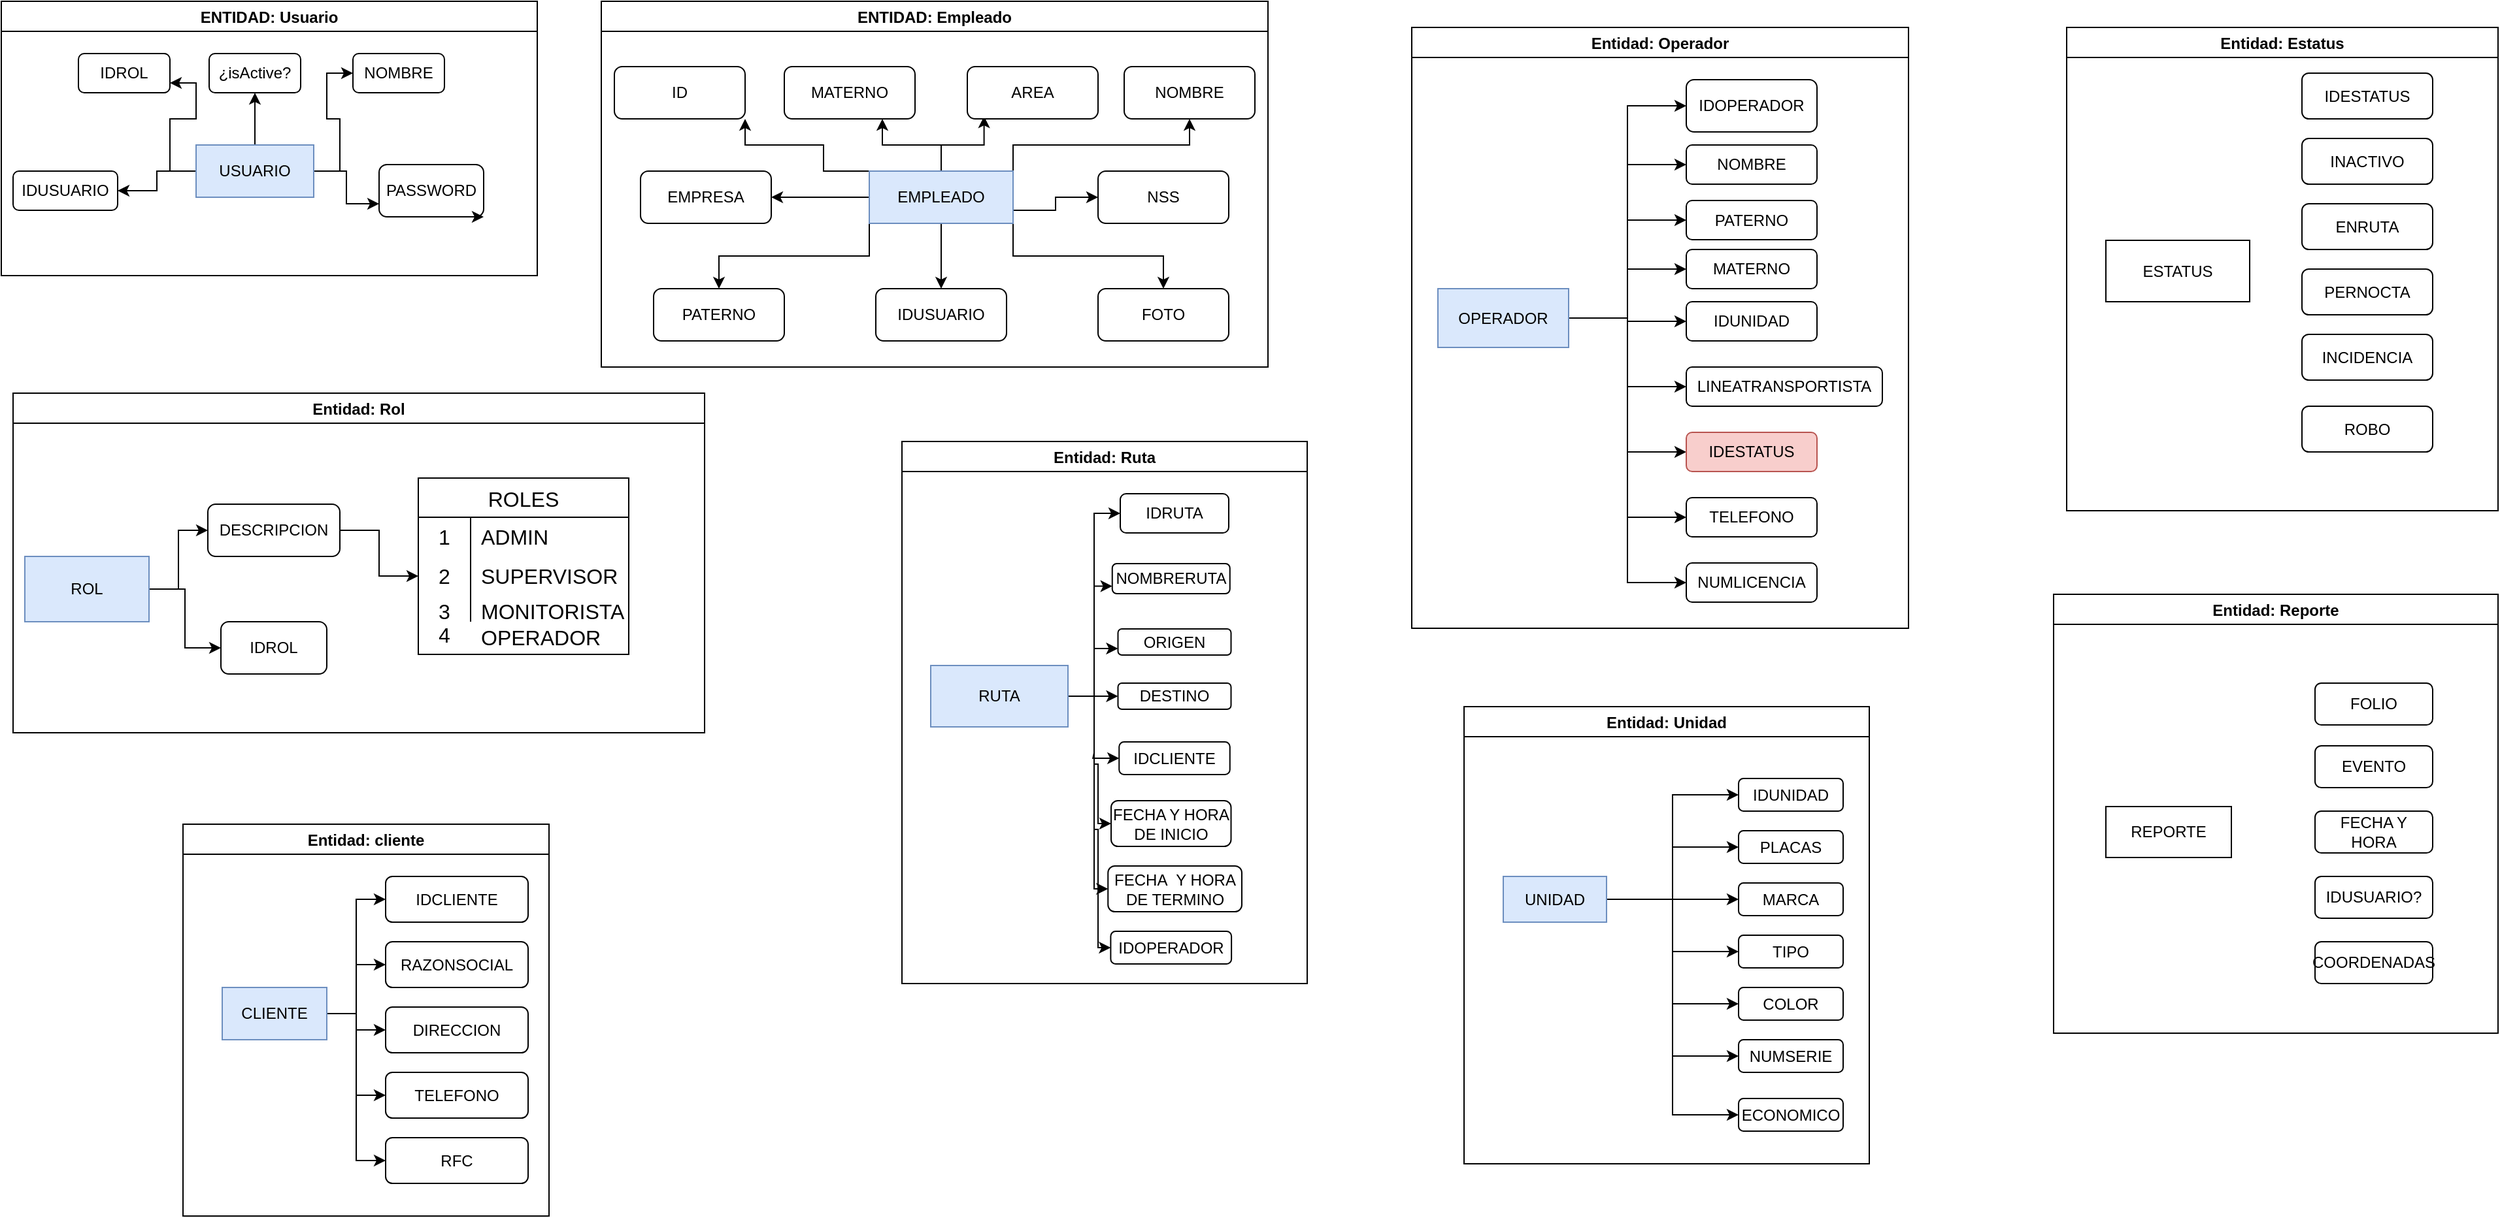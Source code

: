 <mxfile version="21.6.9" type="github">
  <diagram name="Página-1" id="aSOqLo-UNHmJbaTOi2ry">
    <mxGraphModel dx="1500" dy="774" grid="1" gridSize="10" guides="1" tooltips="1" connect="1" arrows="1" fold="1" page="1" pageScale="1" pageWidth="827" pageHeight="1169" math="0" shadow="0">
      <root>
        <mxCell id="0" />
        <mxCell id="1" parent="0" />
        <mxCell id="VHZavyiz49b1tWOFsSVS-1" style="edgeStyle=orthogonalEdgeStyle;rounded=0;orthogonalLoop=1;jettySize=auto;html=1;entryX=1;entryY=0.5;entryDx=0;entryDy=0;" edge="1" parent="1" source="VHZavyiz49b1tWOFsSVS-6" target="VHZavyiz49b1tWOFsSVS-7">
          <mxGeometry relative="1" as="geometry" />
        </mxCell>
        <mxCell id="VHZavyiz49b1tWOFsSVS-2" style="edgeStyle=orthogonalEdgeStyle;rounded=0;orthogonalLoop=1;jettySize=auto;html=1;entryX=1;entryY=0.75;entryDx=0;entryDy=0;" edge="1" parent="1" source="VHZavyiz49b1tWOFsSVS-6" target="VHZavyiz49b1tWOFsSVS-8">
          <mxGeometry relative="1" as="geometry" />
        </mxCell>
        <mxCell id="VHZavyiz49b1tWOFsSVS-3" style="edgeStyle=orthogonalEdgeStyle;rounded=0;orthogonalLoop=1;jettySize=auto;html=1;entryX=0.5;entryY=1;entryDx=0;entryDy=0;" edge="1" parent="1" source="VHZavyiz49b1tWOFsSVS-6" target="VHZavyiz49b1tWOFsSVS-9">
          <mxGeometry relative="1" as="geometry" />
        </mxCell>
        <mxCell id="VHZavyiz49b1tWOFsSVS-4" style="edgeStyle=orthogonalEdgeStyle;rounded=0;orthogonalLoop=1;jettySize=auto;html=1;entryX=0;entryY=0.5;entryDx=0;entryDy=0;" edge="1" parent="1" source="VHZavyiz49b1tWOFsSVS-6" target="VHZavyiz49b1tWOFsSVS-10">
          <mxGeometry relative="1" as="geometry" />
        </mxCell>
        <mxCell id="VHZavyiz49b1tWOFsSVS-5" style="edgeStyle=orthogonalEdgeStyle;rounded=0;orthogonalLoop=1;jettySize=auto;html=1;entryX=0;entryY=0.75;entryDx=0;entryDy=0;" edge="1" parent="1" source="VHZavyiz49b1tWOFsSVS-6" target="VHZavyiz49b1tWOFsSVS-11">
          <mxGeometry relative="1" as="geometry" />
        </mxCell>
        <mxCell id="VHZavyiz49b1tWOFsSVS-6" value="&lt;font style=&quot;vertical-align: inherit;&quot;&gt;&lt;font style=&quot;vertical-align: inherit;&quot;&gt;USUARIO&lt;/font&gt;&lt;/font&gt;" style="rounded=0;whiteSpace=wrap;html=1;fillColor=#dae8fc;strokeColor=#6c8ebf;" vertex="1" parent="1">
          <mxGeometry x="189" y="150" width="90" height="40" as="geometry" />
        </mxCell>
        <mxCell id="VHZavyiz49b1tWOFsSVS-7" value="&lt;font style=&quot;vertical-align: inherit;&quot;&gt;&lt;font style=&quot;vertical-align: inherit;&quot;&gt;&lt;font style=&quot;vertical-align: inherit;&quot;&gt;&lt;font style=&quot;vertical-align: inherit;&quot;&gt;&lt;font style=&quot;vertical-align: inherit;&quot;&gt;&lt;font style=&quot;vertical-align: inherit;&quot;&gt;IDUSUARIO&lt;/font&gt;&lt;/font&gt;&lt;/font&gt;&lt;/font&gt;&lt;/font&gt;&lt;/font&gt;" style="rounded=1;whiteSpace=wrap;html=1;" vertex="1" parent="1">
          <mxGeometry x="49" y="170" width="80" height="30" as="geometry" />
        </mxCell>
        <mxCell id="VHZavyiz49b1tWOFsSVS-8" value="&lt;font style=&quot;vertical-align: inherit;&quot;&gt;&lt;font style=&quot;vertical-align: inherit;&quot;&gt;&lt;font style=&quot;vertical-align: inherit;&quot;&gt;&lt;font style=&quot;vertical-align: inherit;&quot;&gt;&lt;font style=&quot;vertical-align: inherit;&quot;&gt;&lt;font style=&quot;vertical-align: inherit;&quot;&gt;IDROL&lt;/font&gt;&lt;/font&gt;&lt;/font&gt;&lt;/font&gt;&lt;/font&gt;&lt;/font&gt;" style="rounded=1;whiteSpace=wrap;html=1;" vertex="1" parent="1">
          <mxGeometry x="99" y="80" width="70" height="30" as="geometry" />
        </mxCell>
        <mxCell id="VHZavyiz49b1tWOFsSVS-9" value="&lt;font style=&quot;vertical-align: inherit;&quot;&gt;&lt;font style=&quot;vertical-align: inherit;&quot;&gt;&lt;font style=&quot;vertical-align: inherit;&quot;&gt;&lt;font style=&quot;vertical-align: inherit;&quot;&gt;&lt;font style=&quot;vertical-align: inherit;&quot;&gt;&lt;font style=&quot;vertical-align: inherit;&quot;&gt;¿isActive?&lt;/font&gt;&lt;/font&gt;&lt;/font&gt;&lt;/font&gt;&lt;/font&gt;&lt;/font&gt;" style="rounded=1;whiteSpace=wrap;html=1;" vertex="1" parent="1">
          <mxGeometry x="199" y="80" width="70" height="30" as="geometry" />
        </mxCell>
        <mxCell id="VHZavyiz49b1tWOFsSVS-10" value="&lt;font style=&quot;vertical-align: inherit;&quot;&gt;&lt;font style=&quot;vertical-align: inherit;&quot;&gt;&lt;font style=&quot;vertical-align: inherit;&quot;&gt;&lt;font style=&quot;vertical-align: inherit;&quot;&gt;&lt;font style=&quot;vertical-align: inherit;&quot;&gt;&lt;font style=&quot;vertical-align: inherit;&quot;&gt;&lt;font style=&quot;vertical-align: inherit;&quot;&gt;&lt;font style=&quot;vertical-align: inherit;&quot;&gt;NOMBRE&lt;/font&gt;&lt;/font&gt;&lt;/font&gt;&lt;/font&gt;&lt;/font&gt;&lt;/font&gt;&lt;/font&gt;&lt;/font&gt;" style="rounded=1;whiteSpace=wrap;html=1;" vertex="1" parent="1">
          <mxGeometry x="309" y="80" width="70" height="30" as="geometry" />
        </mxCell>
        <mxCell id="VHZavyiz49b1tWOFsSVS-11" value="&lt;font style=&quot;vertical-align: inherit;&quot;&gt;&lt;font style=&quot;vertical-align: inherit;&quot;&gt;&lt;font style=&quot;vertical-align: inherit;&quot;&gt;&lt;font style=&quot;vertical-align: inherit;&quot;&gt;&lt;font style=&quot;vertical-align: inherit;&quot;&gt;&lt;font style=&quot;vertical-align: inherit;&quot;&gt;&lt;font style=&quot;vertical-align: inherit;&quot;&gt;&lt;font style=&quot;vertical-align: inherit;&quot;&gt;PASSWORD&lt;/font&gt;&lt;/font&gt;&lt;/font&gt;&lt;/font&gt;&lt;/font&gt;&lt;/font&gt;&lt;/font&gt;&lt;/font&gt;" style="rounded=1;whiteSpace=wrap;html=1;" vertex="1" parent="1">
          <mxGeometry x="329" y="165" width="80" height="40" as="geometry" />
        </mxCell>
        <mxCell id="VHZavyiz49b1tWOFsSVS-12" style="edgeStyle=orthogonalEdgeStyle;rounded=0;orthogonalLoop=1;jettySize=auto;html=1;exitX=0.75;exitY=1;exitDx=0;exitDy=0;entryX=1;entryY=1;entryDx=0;entryDy=0;" edge="1" parent="1" source="VHZavyiz49b1tWOFsSVS-11" target="VHZavyiz49b1tWOFsSVS-11">
          <mxGeometry relative="1" as="geometry" />
        </mxCell>
        <mxCell id="VHZavyiz49b1tWOFsSVS-13" value="ENTIDAD: Usuario" style="swimlane;" vertex="1" parent="1">
          <mxGeometry x="40" y="40" width="410" height="210" as="geometry" />
        </mxCell>
        <mxCell id="VHZavyiz49b1tWOFsSVS-14" value="ENTIDAD: Empleado" style="swimlane;" vertex="1" parent="1">
          <mxGeometry x="499" y="40" width="510" height="280" as="geometry" />
        </mxCell>
        <mxCell id="VHZavyiz49b1tWOFsSVS-15" style="edgeStyle=orthogonalEdgeStyle;rounded=0;orthogonalLoop=1;jettySize=auto;html=1;exitX=0;exitY=0;exitDx=0;exitDy=0;entryX=1;entryY=1;entryDx=0;entryDy=0;" edge="1" parent="VHZavyiz49b1tWOFsSVS-14" source="VHZavyiz49b1tWOFsSVS-24" target="VHZavyiz49b1tWOFsSVS-25">
          <mxGeometry relative="1" as="geometry">
            <Array as="points">
              <mxPoint x="170" y="130" />
              <mxPoint x="170" y="110" />
              <mxPoint x="110" y="110" />
            </Array>
          </mxGeometry>
        </mxCell>
        <mxCell id="VHZavyiz49b1tWOFsSVS-16" style="edgeStyle=orthogonalEdgeStyle;rounded=0;orthogonalLoop=1;jettySize=auto;html=1;exitX=0;exitY=0.5;exitDx=0;exitDy=0;entryX=1;entryY=0.5;entryDx=0;entryDy=0;" edge="1" parent="VHZavyiz49b1tWOFsSVS-14" source="VHZavyiz49b1tWOFsSVS-24" target="VHZavyiz49b1tWOFsSVS-27">
          <mxGeometry relative="1" as="geometry" />
        </mxCell>
        <mxCell id="VHZavyiz49b1tWOFsSVS-17" style="edgeStyle=orthogonalEdgeStyle;rounded=0;orthogonalLoop=1;jettySize=auto;html=1;exitX=0;exitY=1;exitDx=0;exitDy=0;entryX=0.5;entryY=0;entryDx=0;entryDy=0;" edge="1" parent="VHZavyiz49b1tWOFsSVS-14" source="VHZavyiz49b1tWOFsSVS-24" target="VHZavyiz49b1tWOFsSVS-28">
          <mxGeometry relative="1" as="geometry" />
        </mxCell>
        <mxCell id="VHZavyiz49b1tWOFsSVS-18" style="edgeStyle=orthogonalEdgeStyle;rounded=0;orthogonalLoop=1;jettySize=auto;html=1;exitX=0.5;exitY=1;exitDx=0;exitDy=0;entryX=0.5;entryY=0;entryDx=0;entryDy=0;" edge="1" parent="VHZavyiz49b1tWOFsSVS-14" source="VHZavyiz49b1tWOFsSVS-24" target="VHZavyiz49b1tWOFsSVS-32">
          <mxGeometry relative="1" as="geometry" />
        </mxCell>
        <mxCell id="VHZavyiz49b1tWOFsSVS-19" style="edgeStyle=orthogonalEdgeStyle;rounded=0;orthogonalLoop=1;jettySize=auto;html=1;exitX=1;exitY=1;exitDx=0;exitDy=0;entryX=0.5;entryY=0;entryDx=0;entryDy=0;" edge="1" parent="VHZavyiz49b1tWOFsSVS-14" source="VHZavyiz49b1tWOFsSVS-24" target="VHZavyiz49b1tWOFsSVS-33">
          <mxGeometry relative="1" as="geometry" />
        </mxCell>
        <mxCell id="VHZavyiz49b1tWOFsSVS-20" style="edgeStyle=orthogonalEdgeStyle;rounded=0;orthogonalLoop=1;jettySize=auto;html=1;exitX=1;exitY=0.75;exitDx=0;exitDy=0;entryX=0;entryY=0.5;entryDx=0;entryDy=0;" edge="1" parent="VHZavyiz49b1tWOFsSVS-14" source="VHZavyiz49b1tWOFsSVS-24" target="VHZavyiz49b1tWOFsSVS-29">
          <mxGeometry relative="1" as="geometry" />
        </mxCell>
        <mxCell id="VHZavyiz49b1tWOFsSVS-21" style="edgeStyle=orthogonalEdgeStyle;rounded=0;orthogonalLoop=1;jettySize=auto;html=1;exitX=1;exitY=0;exitDx=0;exitDy=0;entryX=0.5;entryY=1;entryDx=0;entryDy=0;" edge="1" parent="VHZavyiz49b1tWOFsSVS-14" source="VHZavyiz49b1tWOFsSVS-24" target="VHZavyiz49b1tWOFsSVS-26">
          <mxGeometry relative="1" as="geometry" />
        </mxCell>
        <mxCell id="VHZavyiz49b1tWOFsSVS-22" style="edgeStyle=orthogonalEdgeStyle;rounded=0;orthogonalLoop=1;jettySize=auto;html=1;exitX=0.5;exitY=0;exitDx=0;exitDy=0;entryX=0.128;entryY=0.95;entryDx=0;entryDy=0;entryPerimeter=0;" edge="1" parent="VHZavyiz49b1tWOFsSVS-14" source="VHZavyiz49b1tWOFsSVS-24" target="VHZavyiz49b1tWOFsSVS-30">
          <mxGeometry relative="1" as="geometry">
            <mxPoint x="290" y="100" as="targetPoint" />
          </mxGeometry>
        </mxCell>
        <mxCell id="VHZavyiz49b1tWOFsSVS-23" style="edgeStyle=orthogonalEdgeStyle;rounded=0;orthogonalLoop=1;jettySize=auto;html=1;exitX=0.5;exitY=0;exitDx=0;exitDy=0;entryX=0.75;entryY=1;entryDx=0;entryDy=0;" edge="1" parent="VHZavyiz49b1tWOFsSVS-14" source="VHZavyiz49b1tWOFsSVS-24" target="VHZavyiz49b1tWOFsSVS-31">
          <mxGeometry relative="1" as="geometry" />
        </mxCell>
        <mxCell id="VHZavyiz49b1tWOFsSVS-24" value="&lt;font style=&quot;vertical-align: inherit;&quot;&gt;&lt;font style=&quot;vertical-align: inherit;&quot;&gt;&lt;font style=&quot;vertical-align: inherit;&quot;&gt;&lt;font style=&quot;vertical-align: inherit;&quot;&gt;EMPLEADO&lt;/font&gt;&lt;/font&gt;&lt;/font&gt;&lt;/font&gt;" style="rounded=0;whiteSpace=wrap;html=1;fillColor=#dae8fc;strokeColor=#6c8ebf;" vertex="1" parent="VHZavyiz49b1tWOFsSVS-14">
          <mxGeometry x="205" y="130" width="110" height="40" as="geometry" />
        </mxCell>
        <mxCell id="VHZavyiz49b1tWOFsSVS-25" value="&lt;font style=&quot;vertical-align: inherit;&quot;&gt;&lt;font style=&quot;vertical-align: inherit;&quot;&gt;&lt;font style=&quot;vertical-align: inherit;&quot;&gt;&lt;font style=&quot;vertical-align: inherit;&quot;&gt;ID&lt;/font&gt;&lt;/font&gt;&lt;/font&gt;&lt;/font&gt;" style="rounded=1;whiteSpace=wrap;html=1;" vertex="1" parent="VHZavyiz49b1tWOFsSVS-14">
          <mxGeometry x="10" y="50" width="100" height="40" as="geometry" />
        </mxCell>
        <mxCell id="VHZavyiz49b1tWOFsSVS-26" value="&lt;font style=&quot;vertical-align: inherit;&quot;&gt;&lt;font style=&quot;vertical-align: inherit;&quot;&gt;&lt;font style=&quot;vertical-align: inherit;&quot;&gt;&lt;font style=&quot;vertical-align: inherit;&quot;&gt;&lt;font style=&quot;vertical-align: inherit;&quot;&gt;&lt;font style=&quot;vertical-align: inherit;&quot;&gt;NOMBRE&lt;/font&gt;&lt;/font&gt;&lt;/font&gt;&lt;/font&gt;&lt;/font&gt;&lt;/font&gt;" style="rounded=1;whiteSpace=wrap;html=1;" vertex="1" parent="VHZavyiz49b1tWOFsSVS-14">
          <mxGeometry x="400" y="50" width="100" height="40" as="geometry" />
        </mxCell>
        <mxCell id="VHZavyiz49b1tWOFsSVS-27" value="&lt;font style=&quot;vertical-align: inherit;&quot;&gt;&lt;font style=&quot;vertical-align: inherit;&quot;&gt;&lt;font style=&quot;vertical-align: inherit;&quot;&gt;&lt;font style=&quot;vertical-align: inherit;&quot;&gt;&lt;font style=&quot;vertical-align: inherit;&quot;&gt;&lt;font style=&quot;vertical-align: inherit;&quot;&gt;&lt;font style=&quot;vertical-align: inherit;&quot;&gt;&lt;font style=&quot;vertical-align: inherit;&quot;&gt;&lt;font style=&quot;vertical-align: inherit;&quot;&gt;&lt;font style=&quot;vertical-align: inherit;&quot;&gt;EMPRESA&lt;/font&gt;&lt;/font&gt;&lt;/font&gt;&lt;/font&gt;&lt;/font&gt;&lt;/font&gt;&lt;/font&gt;&lt;/font&gt;&lt;/font&gt;&lt;/font&gt;" style="rounded=1;whiteSpace=wrap;html=1;" vertex="1" parent="VHZavyiz49b1tWOFsSVS-14">
          <mxGeometry x="30" y="130" width="100" height="40" as="geometry" />
        </mxCell>
        <mxCell id="VHZavyiz49b1tWOFsSVS-28" value="&lt;font style=&quot;vertical-align: inherit;&quot;&gt;&lt;font style=&quot;vertical-align: inherit;&quot;&gt;&lt;font style=&quot;vertical-align: inherit;&quot;&gt;&lt;font style=&quot;vertical-align: inherit;&quot;&gt;&lt;font style=&quot;vertical-align: inherit;&quot;&gt;&lt;font style=&quot;vertical-align: inherit;&quot;&gt;&lt;font style=&quot;vertical-align: inherit;&quot;&gt;&lt;font style=&quot;vertical-align: inherit;&quot;&gt;PATERNO&lt;/font&gt;&lt;/font&gt;&lt;/font&gt;&lt;/font&gt;&lt;/font&gt;&lt;/font&gt;&lt;/font&gt;&lt;/font&gt;" style="rounded=1;whiteSpace=wrap;html=1;" vertex="1" parent="VHZavyiz49b1tWOFsSVS-14">
          <mxGeometry x="40" y="220" width="100" height="40" as="geometry" />
        </mxCell>
        <mxCell id="VHZavyiz49b1tWOFsSVS-29" value="&lt;font style=&quot;vertical-align: inherit;&quot;&gt;&lt;font style=&quot;vertical-align: inherit;&quot;&gt;&lt;font style=&quot;vertical-align: inherit;&quot;&gt;&lt;font style=&quot;vertical-align: inherit;&quot;&gt;&lt;font style=&quot;vertical-align: inherit;&quot;&gt;&lt;font style=&quot;vertical-align: inherit;&quot;&gt;&lt;font style=&quot;vertical-align: inherit;&quot;&gt;&lt;font style=&quot;vertical-align: inherit;&quot;&gt;&lt;font style=&quot;vertical-align: inherit;&quot;&gt;&lt;font style=&quot;vertical-align: inherit;&quot;&gt;NSS&lt;/font&gt;&lt;/font&gt;&lt;/font&gt;&lt;/font&gt;&lt;/font&gt;&lt;/font&gt;&lt;/font&gt;&lt;/font&gt;&lt;/font&gt;&lt;/font&gt;" style="rounded=1;whiteSpace=wrap;html=1;" vertex="1" parent="VHZavyiz49b1tWOFsSVS-14">
          <mxGeometry x="380" y="130" width="100" height="40" as="geometry" />
        </mxCell>
        <mxCell id="VHZavyiz49b1tWOFsSVS-30" value="&lt;font style=&quot;vertical-align: inherit;&quot;&gt;&lt;font style=&quot;vertical-align: inherit;&quot;&gt;&lt;font style=&quot;vertical-align: inherit;&quot;&gt;&lt;font style=&quot;vertical-align: inherit;&quot;&gt;&lt;font style=&quot;vertical-align: inherit;&quot;&gt;&lt;font style=&quot;vertical-align: inherit;&quot;&gt;&lt;font style=&quot;vertical-align: inherit;&quot;&gt;&lt;font style=&quot;vertical-align: inherit;&quot;&gt;&lt;font style=&quot;vertical-align: inherit;&quot;&gt;&lt;font style=&quot;vertical-align: inherit;&quot;&gt;AREA&lt;/font&gt;&lt;/font&gt;&lt;/font&gt;&lt;/font&gt;&lt;/font&gt;&lt;/font&gt;&lt;/font&gt;&lt;/font&gt;&lt;/font&gt;&lt;/font&gt;" style="rounded=1;whiteSpace=wrap;html=1;" vertex="1" parent="VHZavyiz49b1tWOFsSVS-14">
          <mxGeometry x="280" y="50" width="100" height="40" as="geometry" />
        </mxCell>
        <mxCell id="VHZavyiz49b1tWOFsSVS-31" value="&lt;font style=&quot;vertical-align: inherit;&quot;&gt;&lt;font style=&quot;vertical-align: inherit;&quot;&gt;&lt;font style=&quot;vertical-align: inherit;&quot;&gt;&lt;font style=&quot;vertical-align: inherit;&quot;&gt;&lt;font style=&quot;vertical-align: inherit;&quot;&gt;&lt;font style=&quot;vertical-align: inherit;&quot;&gt;&lt;font style=&quot;vertical-align: inherit;&quot;&gt;&lt;font style=&quot;vertical-align: inherit;&quot;&gt;MATERNO&lt;/font&gt;&lt;/font&gt;&lt;/font&gt;&lt;/font&gt;&lt;/font&gt;&lt;/font&gt;&lt;/font&gt;&lt;/font&gt;" style="rounded=1;whiteSpace=wrap;html=1;" vertex="1" parent="VHZavyiz49b1tWOFsSVS-14">
          <mxGeometry x="140" y="50" width="100" height="40" as="geometry" />
        </mxCell>
        <mxCell id="VHZavyiz49b1tWOFsSVS-32" value="&lt;font style=&quot;vertical-align: inherit;&quot;&gt;&lt;font style=&quot;vertical-align: inherit;&quot;&gt;&lt;font style=&quot;vertical-align: inherit;&quot;&gt;&lt;font style=&quot;vertical-align: inherit;&quot;&gt;&lt;font style=&quot;vertical-align: inherit;&quot;&gt;&lt;font style=&quot;vertical-align: inherit;&quot;&gt;&lt;font style=&quot;vertical-align: inherit;&quot;&gt;&lt;font style=&quot;vertical-align: inherit;&quot;&gt;&lt;font style=&quot;vertical-align: inherit;&quot;&gt;&lt;font style=&quot;vertical-align: inherit;&quot;&gt;IDUSUARIO&lt;/font&gt;&lt;/font&gt;&lt;/font&gt;&lt;/font&gt;&lt;/font&gt;&lt;/font&gt;&lt;/font&gt;&lt;/font&gt;&lt;/font&gt;&lt;/font&gt;" style="rounded=1;whiteSpace=wrap;html=1;" vertex="1" parent="VHZavyiz49b1tWOFsSVS-14">
          <mxGeometry x="210" y="220" width="100" height="40" as="geometry" />
        </mxCell>
        <mxCell id="VHZavyiz49b1tWOFsSVS-33" value="&lt;font style=&quot;vertical-align: inherit;&quot;&gt;&lt;font style=&quot;vertical-align: inherit;&quot;&gt;&lt;font style=&quot;vertical-align: inherit;&quot;&gt;&lt;font style=&quot;vertical-align: inherit;&quot;&gt;&lt;font style=&quot;vertical-align: inherit;&quot;&gt;&lt;font style=&quot;vertical-align: inherit;&quot;&gt;&lt;font style=&quot;vertical-align: inherit;&quot;&gt;&lt;font style=&quot;vertical-align: inherit;&quot;&gt;&lt;font style=&quot;vertical-align: inherit;&quot;&gt;&lt;font style=&quot;vertical-align: inherit;&quot;&gt;FOTO&lt;/font&gt;&lt;/font&gt;&lt;/font&gt;&lt;/font&gt;&lt;/font&gt;&lt;/font&gt;&lt;/font&gt;&lt;/font&gt;&lt;/font&gt;&lt;/font&gt;" style="rounded=1;whiteSpace=wrap;html=1;" vertex="1" parent="VHZavyiz49b1tWOFsSVS-14">
          <mxGeometry x="380" y="220" width="100" height="40" as="geometry" />
        </mxCell>
        <mxCell id="VHZavyiz49b1tWOFsSVS-34" value="Entidad: Rol" style="swimlane;" vertex="1" parent="1">
          <mxGeometry x="49" y="340" width="529" height="260" as="geometry" />
        </mxCell>
        <mxCell id="VHZavyiz49b1tWOFsSVS-35" style="edgeStyle=orthogonalEdgeStyle;rounded=0;orthogonalLoop=1;jettySize=auto;html=1;exitX=1;exitY=0.5;exitDx=0;exitDy=0;entryX=0;entryY=0.5;entryDx=0;entryDy=0;" edge="1" parent="VHZavyiz49b1tWOFsSVS-34" source="VHZavyiz49b1tWOFsSVS-37" target="VHZavyiz49b1tWOFsSVS-40">
          <mxGeometry relative="1" as="geometry" />
        </mxCell>
        <mxCell id="VHZavyiz49b1tWOFsSVS-36" style="edgeStyle=orthogonalEdgeStyle;rounded=0;orthogonalLoop=1;jettySize=auto;html=1;exitX=1;exitY=0.5;exitDx=0;exitDy=0;entryX=0;entryY=0.5;entryDx=0;entryDy=0;" edge="1" parent="VHZavyiz49b1tWOFsSVS-34" source="VHZavyiz49b1tWOFsSVS-37" target="VHZavyiz49b1tWOFsSVS-38">
          <mxGeometry relative="1" as="geometry" />
        </mxCell>
        <mxCell id="VHZavyiz49b1tWOFsSVS-37" value="&lt;font style=&quot;vertical-align: inherit;&quot;&gt;&lt;font style=&quot;vertical-align: inherit;&quot;&gt;ROL&lt;/font&gt;&lt;/font&gt;" style="rounded=0;whiteSpace=wrap;html=1;fillColor=#dae8fc;strokeColor=#6c8ebf;" vertex="1" parent="VHZavyiz49b1tWOFsSVS-34">
          <mxGeometry x="9" y="125" width="95" height="50" as="geometry" />
        </mxCell>
        <mxCell id="VHZavyiz49b1tWOFsSVS-38" value="&lt;font style=&quot;vertical-align: inherit;&quot;&gt;&lt;font style=&quot;vertical-align: inherit;&quot;&gt;IDROL&lt;/font&gt;&lt;/font&gt;" style="rounded=1;whiteSpace=wrap;html=1;" vertex="1" parent="VHZavyiz49b1tWOFsSVS-34">
          <mxGeometry x="159" y="175" width="81" height="40" as="geometry" />
        </mxCell>
        <mxCell id="VHZavyiz49b1tWOFsSVS-39" style="edgeStyle=orthogonalEdgeStyle;rounded=0;orthogonalLoop=1;jettySize=auto;html=1;exitX=1;exitY=0.5;exitDx=0;exitDy=0;entryX=0;entryY=0.5;entryDx=0;entryDy=0;" edge="1" parent="VHZavyiz49b1tWOFsSVS-34" source="VHZavyiz49b1tWOFsSVS-40" target="VHZavyiz49b1tWOFsSVS-45">
          <mxGeometry relative="1" as="geometry" />
        </mxCell>
        <mxCell id="VHZavyiz49b1tWOFsSVS-40" value="&lt;font style=&quot;vertical-align: inherit;&quot;&gt;&lt;font style=&quot;vertical-align: inherit;&quot;&gt;&lt;font style=&quot;vertical-align: inherit;&quot;&gt;&lt;font style=&quot;vertical-align: inherit;&quot;&gt;DESCRIPCION&lt;/font&gt;&lt;/font&gt;&lt;/font&gt;&lt;/font&gt;" style="rounded=1;whiteSpace=wrap;html=1;" vertex="1" parent="VHZavyiz49b1tWOFsSVS-34">
          <mxGeometry x="149" y="85" width="101" height="40" as="geometry" />
        </mxCell>
        <mxCell id="VHZavyiz49b1tWOFsSVS-41" value="ROLES" style="shape=table;startSize=30;container=1;collapsible=0;childLayout=tableLayout;fixedRows=1;rowLines=0;fontStyle=0;strokeColor=default;fontSize=16;" vertex="1" parent="VHZavyiz49b1tWOFsSVS-34">
          <mxGeometry x="310" y="65" width="161" height="135" as="geometry" />
        </mxCell>
        <mxCell id="VHZavyiz49b1tWOFsSVS-42" value="" style="shape=tableRow;horizontal=0;startSize=0;swimlaneHead=0;swimlaneBody=0;top=0;left=0;bottom=0;right=0;collapsible=0;dropTarget=0;fillColor=none;points=[[0,0.5],[1,0.5]];portConstraint=eastwest;strokeColor=inherit;fontSize=16;" vertex="1" parent="VHZavyiz49b1tWOFsSVS-41">
          <mxGeometry y="30" width="161" height="30" as="geometry" />
        </mxCell>
        <mxCell id="VHZavyiz49b1tWOFsSVS-43" value="1" style="shape=partialRectangle;html=1;whiteSpace=wrap;connectable=0;fillColor=none;top=0;left=0;bottom=0;right=0;overflow=hidden;pointerEvents=1;strokeColor=inherit;fontSize=16;" vertex="1" parent="VHZavyiz49b1tWOFsSVS-42">
          <mxGeometry width="40" height="30" as="geometry">
            <mxRectangle width="40" height="30" as="alternateBounds" />
          </mxGeometry>
        </mxCell>
        <mxCell id="VHZavyiz49b1tWOFsSVS-44" value="&lt;font style=&quot;vertical-align: inherit;&quot;&gt;&lt;font style=&quot;vertical-align: inherit;&quot;&gt;ADMIN&lt;/font&gt;&lt;/font&gt;" style="shape=partialRectangle;html=1;whiteSpace=wrap;connectable=0;fillColor=none;top=0;left=0;bottom=0;right=0;align=left;spacingLeft=6;overflow=hidden;strokeColor=inherit;fontSize=16;" vertex="1" parent="VHZavyiz49b1tWOFsSVS-42">
          <mxGeometry x="40" width="121" height="30" as="geometry">
            <mxRectangle width="121" height="30" as="alternateBounds" />
          </mxGeometry>
        </mxCell>
        <mxCell id="VHZavyiz49b1tWOFsSVS-45" value="" style="shape=tableRow;horizontal=0;startSize=0;swimlaneHead=0;swimlaneBody=0;top=0;left=0;bottom=0;right=0;collapsible=0;dropTarget=0;fillColor=none;points=[[0,0.5],[1,0.5]];portConstraint=eastwest;strokeColor=inherit;fontSize=16;" vertex="1" parent="VHZavyiz49b1tWOFsSVS-41">
          <mxGeometry y="60" width="161" height="30" as="geometry" />
        </mxCell>
        <mxCell id="VHZavyiz49b1tWOFsSVS-46" value="2" style="shape=partialRectangle;html=1;whiteSpace=wrap;connectable=0;fillColor=none;top=0;left=0;bottom=0;right=0;overflow=hidden;strokeColor=inherit;fontSize=16;" vertex="1" parent="VHZavyiz49b1tWOFsSVS-45">
          <mxGeometry width="40" height="30" as="geometry">
            <mxRectangle width="40" height="30" as="alternateBounds" />
          </mxGeometry>
        </mxCell>
        <mxCell id="VHZavyiz49b1tWOFsSVS-47" value="&lt;font style=&quot;vertical-align: inherit;&quot;&gt;&lt;font style=&quot;vertical-align: inherit;&quot;&gt;SUPERVISOR&lt;/font&gt;&lt;/font&gt;" style="shape=partialRectangle;html=1;whiteSpace=wrap;connectable=0;fillColor=none;top=0;left=0;bottom=0;right=0;align=left;spacingLeft=6;overflow=hidden;strokeColor=inherit;fontSize=16;" vertex="1" parent="VHZavyiz49b1tWOFsSVS-45">
          <mxGeometry x="40" width="121" height="30" as="geometry">
            <mxRectangle width="121" height="30" as="alternateBounds" />
          </mxGeometry>
        </mxCell>
        <mxCell id="VHZavyiz49b1tWOFsSVS-48" value="" style="shape=tableRow;horizontal=0;startSize=0;swimlaneHead=0;swimlaneBody=0;top=0;left=0;bottom=0;right=0;collapsible=0;dropTarget=0;fillColor=none;points=[[0,0.5],[1,0.5]];portConstraint=eastwest;strokeColor=inherit;fontSize=16;" vertex="1" parent="VHZavyiz49b1tWOFsSVS-41">
          <mxGeometry y="90" width="161" height="20" as="geometry" />
        </mxCell>
        <mxCell id="VHZavyiz49b1tWOFsSVS-49" value="3" style="shape=partialRectangle;html=1;whiteSpace=wrap;connectable=0;fillColor=none;top=0;left=0;bottom=0;right=0;overflow=hidden;strokeColor=inherit;fontSize=16;" vertex="1" parent="VHZavyiz49b1tWOFsSVS-48">
          <mxGeometry width="40" height="20" as="geometry">
            <mxRectangle width="40" height="20" as="alternateBounds" />
          </mxGeometry>
        </mxCell>
        <mxCell id="VHZavyiz49b1tWOFsSVS-50" value="&lt;font style=&quot;vertical-align: inherit;&quot;&gt;&lt;font style=&quot;vertical-align: inherit;&quot;&gt;MONITORISTA&lt;/font&gt;&lt;/font&gt;" style="shape=partialRectangle;html=1;whiteSpace=wrap;connectable=0;fillColor=none;top=0;left=0;bottom=0;right=0;align=left;spacingLeft=6;overflow=hidden;strokeColor=inherit;fontSize=16;" vertex="1" parent="VHZavyiz49b1tWOFsSVS-48">
          <mxGeometry x="40" width="121" height="20" as="geometry">
            <mxRectangle width="121" height="20" as="alternateBounds" />
          </mxGeometry>
        </mxCell>
        <mxCell id="VHZavyiz49b1tWOFsSVS-51" value="&lt;font style=&quot;vertical-align: inherit;&quot;&gt;&lt;font style=&quot;vertical-align: inherit;&quot;&gt;4&lt;/font&gt;&lt;/font&gt;" style="shape=partialRectangle;html=1;whiteSpace=wrap;connectable=0;fillColor=none;top=0;left=0;bottom=0;right=0;overflow=hidden;strokeColor=inherit;fontSize=16;" vertex="1" parent="VHZavyiz49b1tWOFsSVS-34">
          <mxGeometry x="310" y="170" width="40" height="30" as="geometry">
            <mxRectangle width="40" height="30" as="alternateBounds" />
          </mxGeometry>
        </mxCell>
        <mxCell id="VHZavyiz49b1tWOFsSVS-52" value="&lt;font style=&quot;vertical-align: inherit;&quot;&gt;&lt;font style=&quot;vertical-align: inherit;&quot;&gt;&lt;font style=&quot;vertical-align: inherit;&quot;&gt;&lt;font style=&quot;vertical-align: inherit;&quot;&gt;OPERADOR&lt;/font&gt;&lt;/font&gt;&lt;/font&gt;&lt;/font&gt;" style="shape=partialRectangle;html=1;whiteSpace=wrap;connectable=0;fillColor=none;top=0;left=0;bottom=0;right=0;align=left;spacingLeft=6;overflow=hidden;strokeColor=inherit;fontSize=16;" vertex="1" parent="VHZavyiz49b1tWOFsSVS-34">
          <mxGeometry x="350" y="175" width="121" height="20" as="geometry">
            <mxRectangle width="121" height="20" as="alternateBounds" />
          </mxGeometry>
        </mxCell>
        <mxCell id="VHZavyiz49b1tWOFsSVS-53" value="Entidad: Ruta" style="swimlane;" vertex="1" parent="1">
          <mxGeometry x="729" y="377" width="310" height="415" as="geometry" />
        </mxCell>
        <mxCell id="VHZavyiz49b1tWOFsSVS-54" style="edgeStyle=orthogonalEdgeStyle;rounded=0;orthogonalLoop=1;jettySize=auto;html=1;exitX=1;exitY=0.5;exitDx=0;exitDy=0;entryX=0;entryY=0.5;entryDx=0;entryDy=0;" edge="1" parent="VHZavyiz49b1tWOFsSVS-53" source="VHZavyiz49b1tWOFsSVS-62" target="VHZavyiz49b1tWOFsSVS-65">
          <mxGeometry relative="1" as="geometry" />
        </mxCell>
        <mxCell id="VHZavyiz49b1tWOFsSVS-55" style="edgeStyle=orthogonalEdgeStyle;rounded=0;orthogonalLoop=1;jettySize=auto;html=1;exitX=1;exitY=0.5;exitDx=0;exitDy=0;entryX=0;entryY=0.5;entryDx=0;entryDy=0;" edge="1" parent="VHZavyiz49b1tWOFsSVS-53" source="VHZavyiz49b1tWOFsSVS-62" target="VHZavyiz49b1tWOFsSVS-64">
          <mxGeometry relative="1" as="geometry" />
        </mxCell>
        <mxCell id="VHZavyiz49b1tWOFsSVS-56" style="edgeStyle=orthogonalEdgeStyle;rounded=0;orthogonalLoop=1;jettySize=auto;html=1;exitX=1;exitY=0.5;exitDx=0;exitDy=0;entryX=0;entryY=0.5;entryDx=0;entryDy=0;" edge="1" parent="VHZavyiz49b1tWOFsSVS-53" source="VHZavyiz49b1tWOFsSVS-62" target="VHZavyiz49b1tWOFsSVS-66">
          <mxGeometry relative="1" as="geometry" />
        </mxCell>
        <mxCell id="VHZavyiz49b1tWOFsSVS-57" style="edgeStyle=orthogonalEdgeStyle;rounded=0;orthogonalLoop=1;jettySize=auto;html=1;exitX=1;exitY=0.5;exitDx=0;exitDy=0;entryX=0;entryY=0.75;entryDx=0;entryDy=0;" edge="1" parent="VHZavyiz49b1tWOFsSVS-53" source="VHZavyiz49b1tWOFsSVS-62" target="VHZavyiz49b1tWOFsSVS-67">
          <mxGeometry relative="1" as="geometry">
            <Array as="points">
              <mxPoint x="147" y="195" />
              <mxPoint x="147" y="111" />
            </Array>
          </mxGeometry>
        </mxCell>
        <mxCell id="VHZavyiz49b1tWOFsSVS-58" style="edgeStyle=orthogonalEdgeStyle;rounded=0;orthogonalLoop=1;jettySize=auto;html=1;exitX=1;exitY=0.5;exitDx=0;exitDy=0;entryX=0;entryY=0.75;entryDx=0;entryDy=0;" edge="1" parent="VHZavyiz49b1tWOFsSVS-53" source="VHZavyiz49b1tWOFsSVS-62" target="VHZavyiz49b1tWOFsSVS-63">
          <mxGeometry relative="1" as="geometry" />
        </mxCell>
        <mxCell id="VHZavyiz49b1tWOFsSVS-59" style="edgeStyle=orthogonalEdgeStyle;rounded=0;orthogonalLoop=1;jettySize=auto;html=1;exitX=1;exitY=0.5;exitDx=0;exitDy=0;entryX=0;entryY=0.5;entryDx=0;entryDy=0;" edge="1" parent="VHZavyiz49b1tWOFsSVS-53" source="VHZavyiz49b1tWOFsSVS-62" target="VHZavyiz49b1tWOFsSVS-68">
          <mxGeometry relative="1" as="geometry">
            <Array as="points">
              <mxPoint x="147" y="195" />
              <mxPoint x="147" y="247" />
              <mxPoint x="150" y="247" />
              <mxPoint x="150" y="292" />
            </Array>
          </mxGeometry>
        </mxCell>
        <mxCell id="VHZavyiz49b1tWOFsSVS-60" style="edgeStyle=orthogonalEdgeStyle;rounded=0;orthogonalLoop=1;jettySize=auto;html=1;exitX=1;exitY=0.5;exitDx=0;exitDy=0;entryX=0;entryY=0.5;entryDx=0;entryDy=0;" edge="1" parent="VHZavyiz49b1tWOFsSVS-53" source="VHZavyiz49b1tWOFsSVS-62" target="VHZavyiz49b1tWOFsSVS-69">
          <mxGeometry relative="1" as="geometry">
            <Array as="points">
              <mxPoint x="147" y="195" />
              <mxPoint x="147" y="342" />
            </Array>
          </mxGeometry>
        </mxCell>
        <mxCell id="VHZavyiz49b1tWOFsSVS-61" style="edgeStyle=orthogonalEdgeStyle;rounded=0;orthogonalLoop=1;jettySize=auto;html=1;exitX=1;exitY=0.5;exitDx=0;exitDy=0;entryX=0;entryY=0.5;entryDx=0;entryDy=0;" edge="1" parent="VHZavyiz49b1tWOFsSVS-53" source="VHZavyiz49b1tWOFsSVS-62" target="VHZavyiz49b1tWOFsSVS-70">
          <mxGeometry relative="1" as="geometry">
            <Array as="points">
              <mxPoint x="147" y="195" />
              <mxPoint x="147" y="297" />
              <mxPoint x="150" y="297" />
              <mxPoint x="150" y="388" />
            </Array>
          </mxGeometry>
        </mxCell>
        <mxCell id="VHZavyiz49b1tWOFsSVS-62" value="RUTA" style="rounded=0;whiteSpace=wrap;html=1;fillColor=#dae8fc;strokeColor=#6c8ebf;" vertex="1" parent="VHZavyiz49b1tWOFsSVS-53">
          <mxGeometry x="22" y="171.5" width="105" height="47" as="geometry" />
        </mxCell>
        <mxCell id="VHZavyiz49b1tWOFsSVS-63" value="ORIGEN" style="rounded=1;whiteSpace=wrap;html=1;" vertex="1" parent="VHZavyiz49b1tWOFsSVS-53">
          <mxGeometry x="165.25" y="143.5" width="86.5" height="20" as="geometry" />
        </mxCell>
        <mxCell id="VHZavyiz49b1tWOFsSVS-64" value="DESTINO" style="rounded=1;whiteSpace=wrap;html=1;" vertex="1" parent="VHZavyiz49b1tWOFsSVS-53">
          <mxGeometry x="165.25" y="185" width="86.5" height="20" as="geometry" />
        </mxCell>
        <mxCell id="VHZavyiz49b1tWOFsSVS-65" value="IDRUTA" style="rounded=1;whiteSpace=wrap;html=1;" vertex="1" parent="VHZavyiz49b1tWOFsSVS-53">
          <mxGeometry x="167" y="40" width="83" height="30" as="geometry" />
        </mxCell>
        <mxCell id="VHZavyiz49b1tWOFsSVS-66" value="IDCLIENTE" style="rounded=1;whiteSpace=wrap;html=1;" vertex="1" parent="VHZavyiz49b1tWOFsSVS-53">
          <mxGeometry x="166.13" y="230" width="84.75" height="25" as="geometry" />
        </mxCell>
        <mxCell id="VHZavyiz49b1tWOFsSVS-67" value="NOMBRERUTA" style="rounded=1;whiteSpace=wrap;html=1;" vertex="1" parent="VHZavyiz49b1tWOFsSVS-53">
          <mxGeometry x="160.88" y="93.5" width="90" height="23" as="geometry" />
        </mxCell>
        <mxCell id="VHZavyiz49b1tWOFsSVS-68" value="FECHA Y HORA DE INICIO" style="rounded=1;whiteSpace=wrap;html=1;" vertex="1" parent="VHZavyiz49b1tWOFsSVS-53">
          <mxGeometry x="160" y="275" width="91.75" height="35" as="geometry" />
        </mxCell>
        <mxCell id="VHZavyiz49b1tWOFsSVS-69" value="FECHA&amp;nbsp; Y HORA DE TERMINO" style="rounded=1;whiteSpace=wrap;html=1;" vertex="1" parent="VHZavyiz49b1tWOFsSVS-53">
          <mxGeometry x="157.63" y="325" width="102.37" height="35" as="geometry" />
        </mxCell>
        <mxCell id="VHZavyiz49b1tWOFsSVS-70" value="IDOPERADOR" style="rounded=1;whiteSpace=wrap;html=1;" vertex="1" parent="VHZavyiz49b1tWOFsSVS-53">
          <mxGeometry x="159.69" y="375" width="92.37" height="25" as="geometry" />
        </mxCell>
        <mxCell id="VHZavyiz49b1tWOFsSVS-71" value="Entidad: Operador" style="swimlane;" vertex="1" parent="1">
          <mxGeometry x="1119" y="60" width="380" height="460" as="geometry" />
        </mxCell>
        <mxCell id="VHZavyiz49b1tWOFsSVS-72" style="edgeStyle=orthogonalEdgeStyle;rounded=0;orthogonalLoop=1;jettySize=auto;html=1;exitX=1;exitY=0.5;exitDx=0;exitDy=0;entryX=0;entryY=0.5;entryDx=0;entryDy=0;" edge="1" parent="VHZavyiz49b1tWOFsSVS-71" source="VHZavyiz49b1tWOFsSVS-81" target="VHZavyiz49b1tWOFsSVS-82">
          <mxGeometry relative="1" as="geometry" />
        </mxCell>
        <mxCell id="VHZavyiz49b1tWOFsSVS-73" style="edgeStyle=orthogonalEdgeStyle;rounded=0;orthogonalLoop=1;jettySize=auto;html=1;exitX=1;exitY=0.5;exitDx=0;exitDy=0;entryX=0;entryY=0.5;entryDx=0;entryDy=0;" edge="1" parent="VHZavyiz49b1tWOFsSVS-71" source="VHZavyiz49b1tWOFsSVS-81" target="VHZavyiz49b1tWOFsSVS-83">
          <mxGeometry relative="1" as="geometry" />
        </mxCell>
        <mxCell id="VHZavyiz49b1tWOFsSVS-74" style="edgeStyle=orthogonalEdgeStyle;rounded=0;orthogonalLoop=1;jettySize=auto;html=1;exitX=1;exitY=0.5;exitDx=0;exitDy=0;entryX=0;entryY=0.5;entryDx=0;entryDy=0;" edge="1" parent="VHZavyiz49b1tWOFsSVS-71" source="VHZavyiz49b1tWOFsSVS-81" target="VHZavyiz49b1tWOFsSVS-85">
          <mxGeometry relative="1" as="geometry" />
        </mxCell>
        <mxCell id="VHZavyiz49b1tWOFsSVS-75" style="edgeStyle=orthogonalEdgeStyle;rounded=0;orthogonalLoop=1;jettySize=auto;html=1;exitX=1;exitY=0.5;exitDx=0;exitDy=0;entryX=0;entryY=0.5;entryDx=0;entryDy=0;" edge="1" parent="VHZavyiz49b1tWOFsSVS-71" source="VHZavyiz49b1tWOFsSVS-81" target="VHZavyiz49b1tWOFsSVS-84">
          <mxGeometry relative="1" as="geometry" />
        </mxCell>
        <mxCell id="VHZavyiz49b1tWOFsSVS-76" style="edgeStyle=orthogonalEdgeStyle;rounded=0;orthogonalLoop=1;jettySize=auto;html=1;exitX=1;exitY=0.5;exitDx=0;exitDy=0;entryX=0;entryY=0.5;entryDx=0;entryDy=0;" edge="1" parent="VHZavyiz49b1tWOFsSVS-71" source="VHZavyiz49b1tWOFsSVS-81" target="VHZavyiz49b1tWOFsSVS-86">
          <mxGeometry relative="1" as="geometry" />
        </mxCell>
        <mxCell id="VHZavyiz49b1tWOFsSVS-77" style="edgeStyle=orthogonalEdgeStyle;rounded=0;orthogonalLoop=1;jettySize=auto;html=1;exitX=1;exitY=0.5;exitDx=0;exitDy=0;entryX=0;entryY=0.5;entryDx=0;entryDy=0;" edge="1" parent="VHZavyiz49b1tWOFsSVS-71" source="VHZavyiz49b1tWOFsSVS-81" target="VHZavyiz49b1tWOFsSVS-87">
          <mxGeometry relative="1" as="geometry" />
        </mxCell>
        <mxCell id="VHZavyiz49b1tWOFsSVS-78" style="edgeStyle=orthogonalEdgeStyle;rounded=0;orthogonalLoop=1;jettySize=auto;html=1;exitX=1;exitY=0.5;exitDx=0;exitDy=0;entryX=0;entryY=0.5;entryDx=0;entryDy=0;" edge="1" parent="VHZavyiz49b1tWOFsSVS-71" source="VHZavyiz49b1tWOFsSVS-81" target="VHZavyiz49b1tWOFsSVS-89">
          <mxGeometry relative="1" as="geometry" />
        </mxCell>
        <mxCell id="VHZavyiz49b1tWOFsSVS-79" style="edgeStyle=orthogonalEdgeStyle;rounded=0;orthogonalLoop=1;jettySize=auto;html=1;exitX=1;exitY=0.5;exitDx=0;exitDy=0;entryX=0;entryY=0.5;entryDx=0;entryDy=0;" edge="1" parent="VHZavyiz49b1tWOFsSVS-71" source="VHZavyiz49b1tWOFsSVS-81" target="VHZavyiz49b1tWOFsSVS-91">
          <mxGeometry relative="1" as="geometry" />
        </mxCell>
        <mxCell id="VHZavyiz49b1tWOFsSVS-80" style="edgeStyle=orthogonalEdgeStyle;rounded=0;orthogonalLoop=1;jettySize=auto;html=1;exitX=1;exitY=0.5;exitDx=0;exitDy=0;entryX=0;entryY=0.5;entryDx=0;entryDy=0;" edge="1" parent="VHZavyiz49b1tWOFsSVS-71" source="VHZavyiz49b1tWOFsSVS-81" target="VHZavyiz49b1tWOFsSVS-90">
          <mxGeometry relative="1" as="geometry" />
        </mxCell>
        <mxCell id="VHZavyiz49b1tWOFsSVS-81" value="OPERADOR" style="rounded=0;whiteSpace=wrap;html=1;fillColor=#dae8fc;strokeColor=#6c8ebf;" vertex="1" parent="VHZavyiz49b1tWOFsSVS-71">
          <mxGeometry x="20" y="200" width="100" height="45" as="geometry" />
        </mxCell>
        <mxCell id="VHZavyiz49b1tWOFsSVS-82" value="IDOPERADOR" style="rounded=1;whiteSpace=wrap;html=1;" vertex="1" parent="VHZavyiz49b1tWOFsSVS-71">
          <mxGeometry x="210" y="40" width="100" height="40" as="geometry" />
        </mxCell>
        <mxCell id="VHZavyiz49b1tWOFsSVS-83" value="NOMBRE" style="rounded=1;whiteSpace=wrap;html=1;" vertex="1" parent="VHZavyiz49b1tWOFsSVS-71">
          <mxGeometry x="210" y="90" width="100" height="30" as="geometry" />
        </mxCell>
        <mxCell id="VHZavyiz49b1tWOFsSVS-84" value="MATERNO" style="rounded=1;whiteSpace=wrap;html=1;" vertex="1" parent="VHZavyiz49b1tWOFsSVS-71">
          <mxGeometry x="210" y="170" width="100" height="30" as="geometry" />
        </mxCell>
        <mxCell id="VHZavyiz49b1tWOFsSVS-85" value="PATERNO" style="rounded=1;whiteSpace=wrap;html=1;" vertex="1" parent="VHZavyiz49b1tWOFsSVS-71">
          <mxGeometry x="210" y="132.5" width="100" height="30" as="geometry" />
        </mxCell>
        <mxCell id="VHZavyiz49b1tWOFsSVS-86" value="IDUNIDAD" style="rounded=1;whiteSpace=wrap;html=1;" vertex="1" parent="VHZavyiz49b1tWOFsSVS-71">
          <mxGeometry x="210" y="210" width="100" height="30" as="geometry" />
        </mxCell>
        <mxCell id="VHZavyiz49b1tWOFsSVS-87" value="LINEATRANSPORTISTA" style="rounded=1;whiteSpace=wrap;html=1;" vertex="1" parent="VHZavyiz49b1tWOFsSVS-71">
          <mxGeometry x="210" y="260" width="150" height="30" as="geometry" />
        </mxCell>
        <mxCell id="VHZavyiz49b1tWOFsSVS-88" style="edgeStyle=orthogonalEdgeStyle;rounded=0;orthogonalLoop=1;jettySize=auto;html=1;exitX=0.25;exitY=0;exitDx=0;exitDy=0;" edge="1" parent="VHZavyiz49b1tWOFsSVS-71" source="VHZavyiz49b1tWOFsSVS-89">
          <mxGeometry relative="1" as="geometry">
            <mxPoint x="235.333" y="310" as="targetPoint" />
          </mxGeometry>
        </mxCell>
        <mxCell id="VHZavyiz49b1tWOFsSVS-89" value="IDESTATUS" style="rounded=1;whiteSpace=wrap;html=1;fillColor=#f8cecc;strokeColor=#b85450;" vertex="1" parent="VHZavyiz49b1tWOFsSVS-71">
          <mxGeometry x="210" y="310" width="100" height="30" as="geometry" />
        </mxCell>
        <mxCell id="VHZavyiz49b1tWOFsSVS-90" value="NUMLICENCIA" style="rounded=1;whiteSpace=wrap;html=1;" vertex="1" parent="VHZavyiz49b1tWOFsSVS-71">
          <mxGeometry x="210" y="410" width="100" height="30" as="geometry" />
        </mxCell>
        <mxCell id="VHZavyiz49b1tWOFsSVS-91" value="TELEFONO" style="rounded=1;whiteSpace=wrap;html=1;" vertex="1" parent="VHZavyiz49b1tWOFsSVS-71">
          <mxGeometry x="210" y="360" width="100" height="30" as="geometry" />
        </mxCell>
        <mxCell id="VHZavyiz49b1tWOFsSVS-92" value="Entidad: Unidad" style="swimlane;" vertex="1" parent="1">
          <mxGeometry x="1159" y="580" width="310" height="350" as="geometry" />
        </mxCell>
        <mxCell id="VHZavyiz49b1tWOFsSVS-93" style="edgeStyle=orthogonalEdgeStyle;rounded=0;orthogonalLoop=1;jettySize=auto;html=1;exitX=1;exitY=0.5;exitDx=0;exitDy=0;entryX=0;entryY=0.5;entryDx=0;entryDy=0;" edge="1" parent="VHZavyiz49b1tWOFsSVS-92" source="VHZavyiz49b1tWOFsSVS-99" target="VHZavyiz49b1tWOFsSVS-100">
          <mxGeometry relative="1" as="geometry" />
        </mxCell>
        <mxCell id="VHZavyiz49b1tWOFsSVS-94" style="edgeStyle=orthogonalEdgeStyle;rounded=0;orthogonalLoop=1;jettySize=auto;html=1;exitX=1;exitY=0.5;exitDx=0;exitDy=0;entryX=0;entryY=0.5;entryDx=0;entryDy=0;" edge="1" parent="VHZavyiz49b1tWOFsSVS-92" source="VHZavyiz49b1tWOFsSVS-99" target="VHZavyiz49b1tWOFsSVS-101">
          <mxGeometry relative="1" as="geometry" />
        </mxCell>
        <mxCell id="VHZavyiz49b1tWOFsSVS-95" style="edgeStyle=orthogonalEdgeStyle;rounded=0;orthogonalLoop=1;jettySize=auto;html=1;exitX=1;exitY=0.5;exitDx=0;exitDy=0;entryX=0;entryY=0.5;entryDx=0;entryDy=0;" edge="1" parent="VHZavyiz49b1tWOFsSVS-92" source="VHZavyiz49b1tWOFsSVS-99" target="VHZavyiz49b1tWOFsSVS-102">
          <mxGeometry relative="1" as="geometry" />
        </mxCell>
        <mxCell id="VHZavyiz49b1tWOFsSVS-96" style="edgeStyle=orthogonalEdgeStyle;rounded=0;orthogonalLoop=1;jettySize=auto;html=1;exitX=1;exitY=0.5;exitDx=0;exitDy=0;entryX=0;entryY=0.5;entryDx=0;entryDy=0;" edge="1" parent="VHZavyiz49b1tWOFsSVS-92" source="VHZavyiz49b1tWOFsSVS-99" target="VHZavyiz49b1tWOFsSVS-103">
          <mxGeometry relative="1" as="geometry" />
        </mxCell>
        <mxCell id="VHZavyiz49b1tWOFsSVS-97" style="edgeStyle=orthogonalEdgeStyle;rounded=0;orthogonalLoop=1;jettySize=auto;html=1;exitX=1;exitY=0.5;exitDx=0;exitDy=0;entryX=0;entryY=0.5;entryDx=0;entryDy=0;" edge="1" parent="VHZavyiz49b1tWOFsSVS-92" source="VHZavyiz49b1tWOFsSVS-99" target="VHZavyiz49b1tWOFsSVS-104">
          <mxGeometry relative="1" as="geometry" />
        </mxCell>
        <mxCell id="VHZavyiz49b1tWOFsSVS-98" style="edgeStyle=orthogonalEdgeStyle;rounded=0;orthogonalLoop=1;jettySize=auto;html=1;exitX=1;exitY=0.5;exitDx=0;exitDy=0;entryX=0;entryY=0.5;entryDx=0;entryDy=0;" edge="1" parent="VHZavyiz49b1tWOFsSVS-92" source="VHZavyiz49b1tWOFsSVS-99" target="VHZavyiz49b1tWOFsSVS-105">
          <mxGeometry relative="1" as="geometry" />
        </mxCell>
        <mxCell id="VHZavyiz49b1tWOFsSVS-117" style="edgeStyle=orthogonalEdgeStyle;rounded=0;orthogonalLoop=1;jettySize=auto;html=1;exitX=1;exitY=0.5;exitDx=0;exitDy=0;entryX=0;entryY=0.5;entryDx=0;entryDy=0;" edge="1" parent="VHZavyiz49b1tWOFsSVS-92" source="VHZavyiz49b1tWOFsSVS-99" target="VHZavyiz49b1tWOFsSVS-116">
          <mxGeometry relative="1" as="geometry" />
        </mxCell>
        <mxCell id="VHZavyiz49b1tWOFsSVS-99" value="UNIDAD" style="rounded=0;whiteSpace=wrap;html=1;fillColor=#dae8fc;strokeColor=#6c8ebf;" vertex="1" parent="VHZavyiz49b1tWOFsSVS-92">
          <mxGeometry x="30" y="130" width="79" height="35" as="geometry" />
        </mxCell>
        <mxCell id="VHZavyiz49b1tWOFsSVS-100" value="IDUNIDAD" style="rounded=1;whiteSpace=wrap;html=1;" vertex="1" parent="VHZavyiz49b1tWOFsSVS-92">
          <mxGeometry x="210" y="55" width="80" height="25" as="geometry" />
        </mxCell>
        <mxCell id="VHZavyiz49b1tWOFsSVS-101" value="PLACAS" style="rounded=1;whiteSpace=wrap;html=1;" vertex="1" parent="VHZavyiz49b1tWOFsSVS-92">
          <mxGeometry x="210" y="95" width="80" height="25" as="geometry" />
        </mxCell>
        <mxCell id="VHZavyiz49b1tWOFsSVS-102" value="MARCA" style="rounded=1;whiteSpace=wrap;html=1;" vertex="1" parent="VHZavyiz49b1tWOFsSVS-92">
          <mxGeometry x="210" y="135" width="80" height="25" as="geometry" />
        </mxCell>
        <mxCell id="VHZavyiz49b1tWOFsSVS-103" value="TIPO" style="rounded=1;whiteSpace=wrap;html=1;" vertex="1" parent="VHZavyiz49b1tWOFsSVS-92">
          <mxGeometry x="210" y="175" width="80" height="25" as="geometry" />
        </mxCell>
        <mxCell id="VHZavyiz49b1tWOFsSVS-104" value="COLOR" style="rounded=1;whiteSpace=wrap;html=1;" vertex="1" parent="VHZavyiz49b1tWOFsSVS-92">
          <mxGeometry x="210" y="215" width="80" height="25" as="geometry" />
        </mxCell>
        <mxCell id="VHZavyiz49b1tWOFsSVS-105" value="NUMSERIE" style="rounded=1;whiteSpace=wrap;html=1;" vertex="1" parent="VHZavyiz49b1tWOFsSVS-92">
          <mxGeometry x="210" y="255" width="80" height="25" as="geometry" />
        </mxCell>
        <mxCell id="VHZavyiz49b1tWOFsSVS-116" value="&lt;font style=&quot;vertical-align: inherit;&quot;&gt;&lt;font style=&quot;vertical-align: inherit;&quot;&gt;ECONOMICO&lt;/font&gt;&lt;/font&gt;" style="rounded=1;whiteSpace=wrap;html=1;" vertex="1" parent="VHZavyiz49b1tWOFsSVS-92">
          <mxGeometry x="210" y="300" width="80" height="25" as="geometry" />
        </mxCell>
        <mxCell id="VHZavyiz49b1tWOFsSVS-106" value="Entidad: cliente" style="swimlane;" vertex="1" parent="1">
          <mxGeometry x="179" y="670" width="280" height="300" as="geometry" />
        </mxCell>
        <mxCell id="VHZavyiz49b1tWOFsSVS-107" style="edgeStyle=orthogonalEdgeStyle;rounded=0;orthogonalLoop=1;jettySize=auto;html=1;exitX=1;exitY=0.5;exitDx=0;exitDy=0;entryX=0;entryY=0.5;entryDx=0;entryDy=0;" edge="1" parent="VHZavyiz49b1tWOFsSVS-106" source="VHZavyiz49b1tWOFsSVS-111" target="VHZavyiz49b1tWOFsSVS-112">
          <mxGeometry relative="1" as="geometry" />
        </mxCell>
        <mxCell id="VHZavyiz49b1tWOFsSVS-108" style="edgeStyle=orthogonalEdgeStyle;rounded=0;orthogonalLoop=1;jettySize=auto;html=1;exitX=1;exitY=0.5;exitDx=0;exitDy=0;" edge="1" parent="VHZavyiz49b1tWOFsSVS-106" source="VHZavyiz49b1tWOFsSVS-111" target="VHZavyiz49b1tWOFsSVS-113">
          <mxGeometry relative="1" as="geometry" />
        </mxCell>
        <mxCell id="VHZavyiz49b1tWOFsSVS-109" style="edgeStyle=orthogonalEdgeStyle;rounded=0;orthogonalLoop=1;jettySize=auto;html=1;exitX=1;exitY=0.5;exitDx=0;exitDy=0;entryX=0;entryY=0.5;entryDx=0;entryDy=0;" edge="1" parent="VHZavyiz49b1tWOFsSVS-106" source="VHZavyiz49b1tWOFsSVS-111" target="VHZavyiz49b1tWOFsSVS-114">
          <mxGeometry relative="1" as="geometry" />
        </mxCell>
        <mxCell id="VHZavyiz49b1tWOFsSVS-110" style="edgeStyle=orthogonalEdgeStyle;rounded=0;orthogonalLoop=1;jettySize=auto;html=1;exitX=1;exitY=0.5;exitDx=0;exitDy=0;entryX=0;entryY=0.5;entryDx=0;entryDy=0;" edge="1" parent="VHZavyiz49b1tWOFsSVS-106" source="VHZavyiz49b1tWOFsSVS-111" target="VHZavyiz49b1tWOFsSVS-115">
          <mxGeometry relative="1" as="geometry" />
        </mxCell>
        <mxCell id="VHZavyiz49b1tWOFsSVS-129" style="edgeStyle=orthogonalEdgeStyle;rounded=0;orthogonalLoop=1;jettySize=auto;html=1;exitX=1;exitY=0.5;exitDx=0;exitDy=0;entryX=0;entryY=0.5;entryDx=0;entryDy=0;" edge="1" parent="VHZavyiz49b1tWOFsSVS-106" source="VHZavyiz49b1tWOFsSVS-111" target="VHZavyiz49b1tWOFsSVS-128">
          <mxGeometry relative="1" as="geometry" />
        </mxCell>
        <mxCell id="VHZavyiz49b1tWOFsSVS-111" value="CLIENTE" style="rounded=0;whiteSpace=wrap;html=1;fillColor=#dae8fc;strokeColor=#6c8ebf;" vertex="1" parent="VHZavyiz49b1tWOFsSVS-106">
          <mxGeometry x="30" y="125" width="80" height="40" as="geometry" />
        </mxCell>
        <mxCell id="VHZavyiz49b1tWOFsSVS-112" value="IDCLIENTE" style="rounded=1;whiteSpace=wrap;html=1;" vertex="1" parent="VHZavyiz49b1tWOFsSVS-106">
          <mxGeometry x="155" y="40" width="109" height="35" as="geometry" />
        </mxCell>
        <mxCell id="VHZavyiz49b1tWOFsSVS-113" value="RAZONSOCIAL" style="rounded=1;whiteSpace=wrap;html=1;" vertex="1" parent="VHZavyiz49b1tWOFsSVS-106">
          <mxGeometry x="155" y="90" width="109" height="35" as="geometry" />
        </mxCell>
        <mxCell id="VHZavyiz49b1tWOFsSVS-114" value="DIRECCION" style="rounded=1;whiteSpace=wrap;html=1;" vertex="1" parent="VHZavyiz49b1tWOFsSVS-106">
          <mxGeometry x="155" y="140" width="109" height="35" as="geometry" />
        </mxCell>
        <mxCell id="VHZavyiz49b1tWOFsSVS-115" value="TELEFONO" style="rounded=1;whiteSpace=wrap;html=1;" vertex="1" parent="VHZavyiz49b1tWOFsSVS-106">
          <mxGeometry x="155" y="190" width="109" height="35" as="geometry" />
        </mxCell>
        <mxCell id="VHZavyiz49b1tWOFsSVS-128" value="RFC" style="rounded=1;whiteSpace=wrap;html=1;" vertex="1" parent="VHZavyiz49b1tWOFsSVS-106">
          <mxGeometry x="155" y="240" width="109" height="35" as="geometry" />
        </mxCell>
        <mxCell id="VHZavyiz49b1tWOFsSVS-119" value="Entidad: Estatus" style="swimlane;" vertex="1" parent="1">
          <mxGeometry x="1620" y="60" width="330" height="370" as="geometry" />
        </mxCell>
        <mxCell id="VHZavyiz49b1tWOFsSVS-120" value="ESTATUS" style="rounded=0;whiteSpace=wrap;html=1;" vertex="1" parent="VHZavyiz49b1tWOFsSVS-119">
          <mxGeometry x="30" y="163" width="110" height="47" as="geometry" />
        </mxCell>
        <mxCell id="VHZavyiz49b1tWOFsSVS-121" value="INACTIVO" style="rounded=1;whiteSpace=wrap;html=1;" vertex="1" parent="VHZavyiz49b1tWOFsSVS-119">
          <mxGeometry x="180" y="85" width="100" height="35" as="geometry" />
        </mxCell>
        <mxCell id="VHZavyiz49b1tWOFsSVS-122" value="ENRUTA" style="rounded=1;whiteSpace=wrap;html=1;" vertex="1" parent="VHZavyiz49b1tWOFsSVS-119">
          <mxGeometry x="180" y="135" width="100" height="35" as="geometry" />
        </mxCell>
        <mxCell id="VHZavyiz49b1tWOFsSVS-123" value="PERNOCTA" style="rounded=1;whiteSpace=wrap;html=1;" vertex="1" parent="VHZavyiz49b1tWOFsSVS-119">
          <mxGeometry x="180" y="185" width="100" height="35" as="geometry" />
        </mxCell>
        <mxCell id="VHZavyiz49b1tWOFsSVS-124" value="INCIDENCIA" style="rounded=1;whiteSpace=wrap;html=1;" vertex="1" parent="VHZavyiz49b1tWOFsSVS-119">
          <mxGeometry x="180" y="235" width="100" height="35" as="geometry" />
        </mxCell>
        <mxCell id="VHZavyiz49b1tWOFsSVS-125" value="ROBO" style="rounded=1;whiteSpace=wrap;html=1;" vertex="1" parent="VHZavyiz49b1tWOFsSVS-119">
          <mxGeometry x="180" y="290" width="100" height="35" as="geometry" />
        </mxCell>
        <mxCell id="VHZavyiz49b1tWOFsSVS-126" value="IDESTATUS" style="rounded=1;whiteSpace=wrap;html=1;" vertex="1" parent="VHZavyiz49b1tWOFsSVS-119">
          <mxGeometry x="180" y="35" width="100" height="35" as="geometry" />
        </mxCell>
        <mxCell id="VHZavyiz49b1tWOFsSVS-130" value="Entidad: Reporte" style="swimlane;" vertex="1" parent="1">
          <mxGeometry x="1610" y="494" width="340" height="336" as="geometry" />
        </mxCell>
        <mxCell id="VHZavyiz49b1tWOFsSVS-131" value="REPORTE" style="rounded=0;whiteSpace=wrap;html=1;" vertex="1" parent="VHZavyiz49b1tWOFsSVS-130">
          <mxGeometry x="40" y="162.5" width="96" height="39" as="geometry" />
        </mxCell>
        <mxCell id="VHZavyiz49b1tWOFsSVS-132" value="FOLIO" style="rounded=1;whiteSpace=wrap;html=1;" vertex="1" parent="VHZavyiz49b1tWOFsSVS-130">
          <mxGeometry x="200" y="68" width="90" height="32" as="geometry" />
        </mxCell>
        <mxCell id="VHZavyiz49b1tWOFsSVS-133" value="EVENTO" style="rounded=1;whiteSpace=wrap;html=1;" vertex="1" parent="VHZavyiz49b1tWOFsSVS-130">
          <mxGeometry x="200" y="116" width="90" height="32" as="geometry" />
        </mxCell>
        <mxCell id="VHZavyiz49b1tWOFsSVS-134" value="IDUSUARIO?" style="rounded=1;whiteSpace=wrap;html=1;" vertex="1" parent="VHZavyiz49b1tWOFsSVS-130">
          <mxGeometry x="200" y="216" width="90" height="32" as="geometry" />
        </mxCell>
        <mxCell id="VHZavyiz49b1tWOFsSVS-136" value="FECHA Y HORA" style="rounded=1;whiteSpace=wrap;html=1;" vertex="1" parent="VHZavyiz49b1tWOFsSVS-130">
          <mxGeometry x="200" y="166" width="90" height="32" as="geometry" />
        </mxCell>
        <mxCell id="VHZavyiz49b1tWOFsSVS-138" value="COORDENADAS" style="rounded=1;whiteSpace=wrap;html=1;" vertex="1" parent="VHZavyiz49b1tWOFsSVS-130">
          <mxGeometry x="200" y="266" width="90" height="32" as="geometry" />
        </mxCell>
      </root>
    </mxGraphModel>
  </diagram>
</mxfile>
